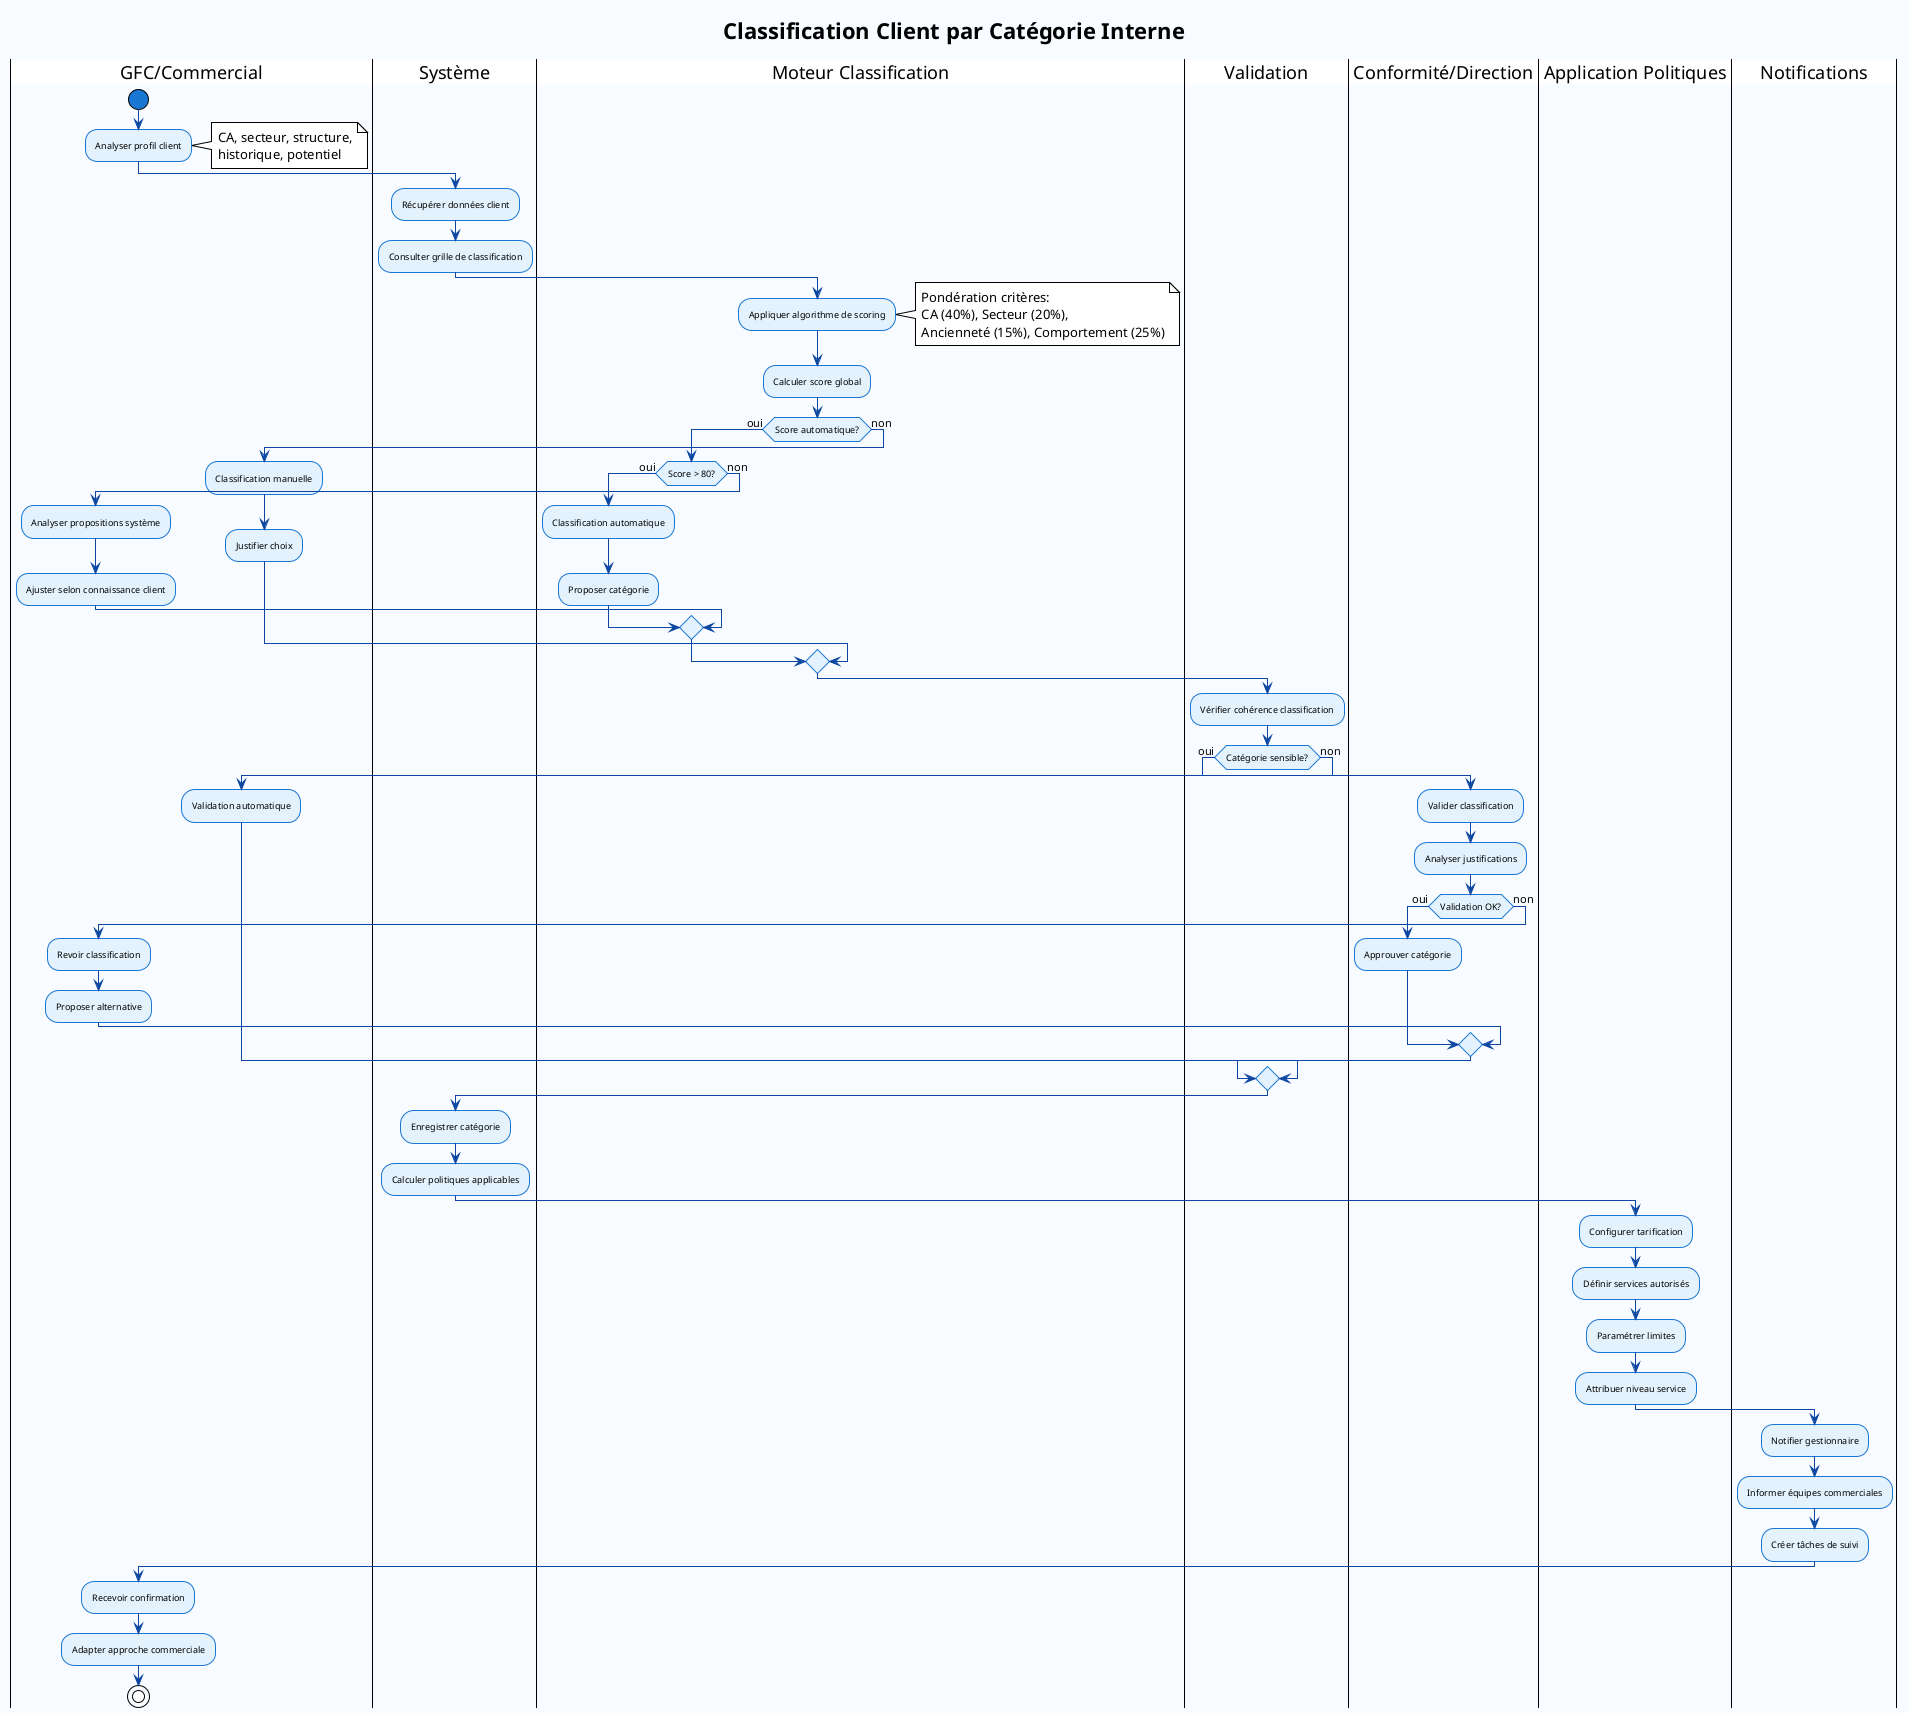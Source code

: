 @startuml Activite_ClasserClient
!theme plain
skinparam backgroundColor #F8FBFF
skinparam activity {
    StartColor #1976D2
    EndColor #1976D2
    BarColor #0D47A1
    ArrowColor #0D47A1
    BackgroundColor #E3F2FD
    BorderColor #1976D2
    FontSize 9
}
skinparam note FontSize 8

title Classification Client par Catégorie Interne

|GFC/Commercial|
start
:Analyser profil client;
note right: CA, secteur, structure,\nhistorique, potentiel

|Système|
:Récupérer données client;
:Consulter grille de classification;

|Moteur Classification|
:Appliquer algorithme de scoring;
note right: Pondération critères:\nCA (40%), Secteur (20%),\nAncienneté (15%), Comportement (25%)

:Calculer score global;

if (Score automatique?) then (oui)
    if (Score > 80?) then (oui)
        :Classification automatique;
        :Proposer catégorie;
    else (non)
        |GFC/Commercial|
        :Analyser propositions système;
        :Ajuster selon connaissance client;
    endif
else (non)
    |GFC/Commercial|
    :Classification manuelle;
    :Justifier choix;
endif

|Validation|
:Vérifier cohérence classification;

if (Catégorie sensible?) then (oui)
    |Conformité/Direction|
    :Valider classification;
    :Analyser justifications;
    
    if (Validation OK?) then (oui)
        :Approuver catégorie;
    else (non)
        |GFC/Commercial|
        :Revoir classification;
        :Proposer alternative;
    endif
else (non)
    :Validation automatique;
endif

|Système|
:Enregistrer catégorie;
:Calculer politiques applicables;

|Application Politiques|
:Configurer tarification;
:Définir services autorisés;
:Paramétrer limites;
:Attribuer niveau service;

|Notifications|
:Notifier gestionnaire;
:Informer équipes commerciales;
:Créer tâches de suivi;

|GFC/Commercial|
:Recevoir confirmation;
:Adapter approche commerciale;

stop

@enduml
